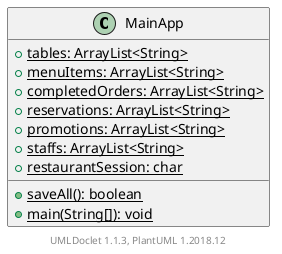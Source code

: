 @startuml

    class MainApp {
        {static} +tables: ArrayList<String>
        {static} +menuItems: ArrayList<String>
        {static} +completedOrders: ArrayList<String>
        {static} +reservations: ArrayList<String>
        {static} +promotions: ArrayList<String>
        {static} +staffs: ArrayList<String>
        {static} +restaurantSession: char
        {static} +saveAll(): boolean
        {static} +main(String[]): void
    }


    center footer UMLDoclet 1.1.3, PlantUML 1.2018.12
@enduml
